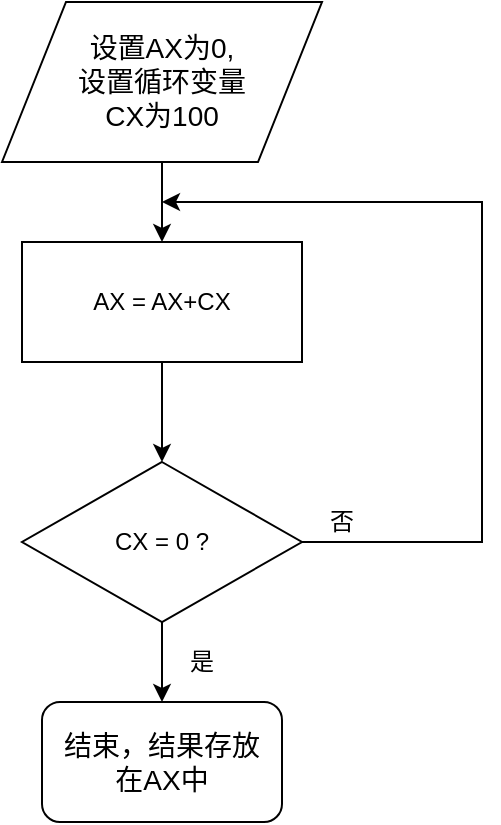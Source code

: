 <mxfile version="13.3.9" type="device"><diagram id="5bYIFCA9U6s4GvF7DXR9" name="第 1 页"><mxGraphModel dx="509" dy="591" grid="1" gridSize="10" guides="1" tooltips="1" connect="1" arrows="1" fold="1" page="1" pageScale="1" pageWidth="827" pageHeight="1169" math="0" shadow="0"><root><mxCell id="0"/><mxCell id="1" parent="0"/><mxCell id="PACWO_e0i4iksMKEJ2Zr-4" value="" style="edgeStyle=orthogonalEdgeStyle;rounded=0;orthogonalLoop=1;jettySize=auto;html=1;entryX=0.5;entryY=0;entryDx=0;entryDy=0;" edge="1" parent="1" source="PACWO_e0i4iksMKEJ2Zr-2" target="PACWO_e0i4iksMKEJ2Zr-5"><mxGeometry relative="1" as="geometry"><mxPoint x="170" y="200" as="targetPoint"/></mxGeometry></mxCell><mxCell id="PACWO_e0i4iksMKEJ2Zr-2" value="&lt;font style=&quot;font-size: 14px&quot;&gt;设置AX为0,&lt;br&gt;设置循环变量&lt;br&gt;CX为100&lt;/font&gt;" style="shape=parallelogram;perimeter=parallelogramPerimeter;whiteSpace=wrap;html=1;" vertex="1" parent="1"><mxGeometry x="80" y="80" width="160" height="80" as="geometry"/></mxCell><mxCell id="PACWO_e0i4iksMKEJ2Zr-7" value="" style="edgeStyle=orthogonalEdgeStyle;rounded=0;orthogonalLoop=1;jettySize=auto;html=1;entryX=0.5;entryY=0;entryDx=0;entryDy=0;" edge="1" parent="1" source="PACWO_e0i4iksMKEJ2Zr-5" target="PACWO_e0i4iksMKEJ2Zr-8"><mxGeometry relative="1" as="geometry"><mxPoint x="170" y="340" as="targetPoint"/></mxGeometry></mxCell><mxCell id="PACWO_e0i4iksMKEJ2Zr-5" value="AX = AX+CX" style="rounded=0;whiteSpace=wrap;html=1;" vertex="1" parent="1"><mxGeometry x="90" y="200" width="140" height="60" as="geometry"/></mxCell><mxCell id="PACWO_e0i4iksMKEJ2Zr-10" value="" style="edgeStyle=orthogonalEdgeStyle;rounded=0;orthogonalLoop=1;jettySize=auto;html=1;" edge="1" parent="1" source="PACWO_e0i4iksMKEJ2Zr-8"><mxGeometry relative="1" as="geometry"><mxPoint x="160" y="180" as="targetPoint"/><Array as="points"><mxPoint x="320" y="350"/><mxPoint x="320" y="180"/></Array></mxGeometry></mxCell><mxCell id="PACWO_e0i4iksMKEJ2Zr-12" value="" style="edgeStyle=orthogonalEdgeStyle;rounded=0;orthogonalLoop=1;jettySize=auto;html=1;entryX=0.5;entryY=0;entryDx=0;entryDy=0;" edge="1" parent="1" source="PACWO_e0i4iksMKEJ2Zr-8" target="PACWO_e0i4iksMKEJ2Zr-17"><mxGeometry relative="1" as="geometry"><mxPoint x="160" y="470" as="targetPoint"/></mxGeometry></mxCell><mxCell id="PACWO_e0i4iksMKEJ2Zr-8" value="CX = 0 ?" style="rhombus;whiteSpace=wrap;html=1;" vertex="1" parent="1"><mxGeometry x="90" y="310" width="140" height="80" as="geometry"/></mxCell><mxCell id="PACWO_e0i4iksMKEJ2Zr-13" value="否" style="text;html=1;strokeColor=none;fillColor=none;align=center;verticalAlign=middle;whiteSpace=wrap;rounded=0;" vertex="1" parent="1"><mxGeometry x="230" y="330" width="40" height="20" as="geometry"/></mxCell><mxCell id="PACWO_e0i4iksMKEJ2Zr-14" value="是" style="text;html=1;strokeColor=none;fillColor=none;align=center;verticalAlign=middle;whiteSpace=wrap;rounded=0;" vertex="1" parent="1"><mxGeometry x="160" y="400" width="40" height="20" as="geometry"/></mxCell><mxCell id="PACWO_e0i4iksMKEJ2Zr-17" value="&lt;font style=&quot;font-size: 14px&quot;&gt;结束，结果存放&lt;br&gt;在AX中&lt;/font&gt;" style="rounded=1;whiteSpace=wrap;html=1;" vertex="1" parent="1"><mxGeometry x="100" y="430" width="120" height="60" as="geometry"/></mxCell></root></mxGraphModel></diagram></mxfile>